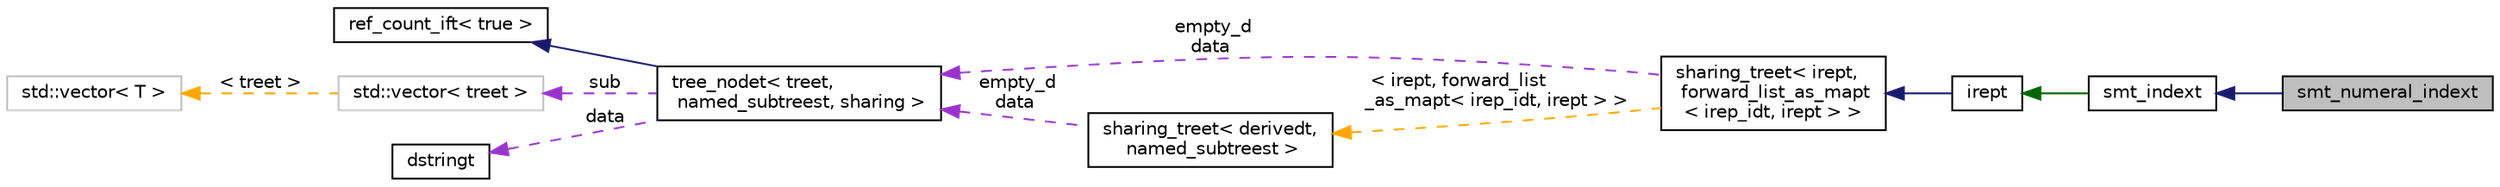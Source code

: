 digraph "smt_numeral_indext"
{
 // LATEX_PDF_SIZE
  bgcolor="transparent";
  edge [fontname="Helvetica",fontsize="10",labelfontname="Helvetica",labelfontsize="10"];
  node [fontname="Helvetica",fontsize="10",shape=record];
  rankdir="LR";
  Node1 [label="smt_numeral_indext",height=0.2,width=0.4,color="black", fillcolor="grey75", style="filled", fontcolor="black",tooltip=" "];
  Node2 -> Node1 [dir="back",color="midnightblue",fontsize="10",style="solid",fontname="Helvetica"];
  Node2 [label="smt_indext",height=0.2,width=0.4,color="black",URL="$classsmt__indext.html",tooltip="For implementation of indexed identifiers."];
  Node3 -> Node2 [dir="back",color="darkgreen",fontsize="10",style="solid",fontname="Helvetica"];
  Node3 [label="irept",height=0.2,width=0.4,color="black",URL="$classirept.html",tooltip="There are a large number of kinds of tree structured or tree-like data in CPROVER."];
  Node4 -> Node3 [dir="back",color="midnightblue",fontsize="10",style="solid",fontname="Helvetica"];
  Node4 [label="sharing_treet\< irept,\l forward_list_as_mapt\l\< irep_idt, irept \> \>",height=0.2,width=0.4,color="black",URL="$classsharing__treet.html",tooltip=" "];
  Node5 -> Node4 [dir="back",color="darkorchid3",fontsize="10",style="dashed",label=" empty_d\ndata" ,fontname="Helvetica"];
  Node5 [label="tree_nodet\< treet,\l named_subtreest, sharing \>",height=0.2,width=0.4,color="black",URL="$classtree__nodet.html",tooltip="A node with data in a tree, it contains:"];
  Node6 -> Node5 [dir="back",color="midnightblue",fontsize="10",style="solid",fontname="Helvetica"];
  Node6 [label="ref_count_ift\< true \>",height=0.2,width=0.4,color="black",URL="$structref__count__ift_3_01true_01_4.html",tooltip=" "];
  Node7 -> Node5 [dir="back",color="darkorchid3",fontsize="10",style="dashed",label=" sub" ,fontname="Helvetica"];
  Node7 [label="std::vector\< treet \>",height=0.2,width=0.4,color="grey75",tooltip=" "];
  Node8 -> Node7 [dir="back",color="orange",fontsize="10",style="dashed",label=" \< treet \>" ,fontname="Helvetica"];
  Node8 [label="std::vector\< T \>",height=0.2,width=0.4,color="grey75",tooltip="STL class."];
  Node10 -> Node5 [dir="back",color="darkorchid3",fontsize="10",style="dashed",label=" data" ,fontname="Helvetica"];
  Node10 [label="dstringt",height=0.2,width=0.4,color="black",URL="$classdstringt.html",tooltip="dstringt has one field, an unsigned integer no which is an index into a static table of strings."];
  Node11 -> Node4 [dir="back",color="orange",fontsize="10",style="dashed",label=" \< irept, forward_list\l_as_mapt\< irep_idt, irept \> \>" ,fontname="Helvetica"];
  Node11 [label="sharing_treet\< derivedt,\l named_subtreest \>",height=0.2,width=0.4,color="black",URL="$classsharing__treet.html",tooltip="Base class for tree-like data structures with sharing."];
  Node5 -> Node11 [dir="back",color="darkorchid3",fontsize="10",style="dashed",label=" empty_d\ndata" ,fontname="Helvetica"];
}

